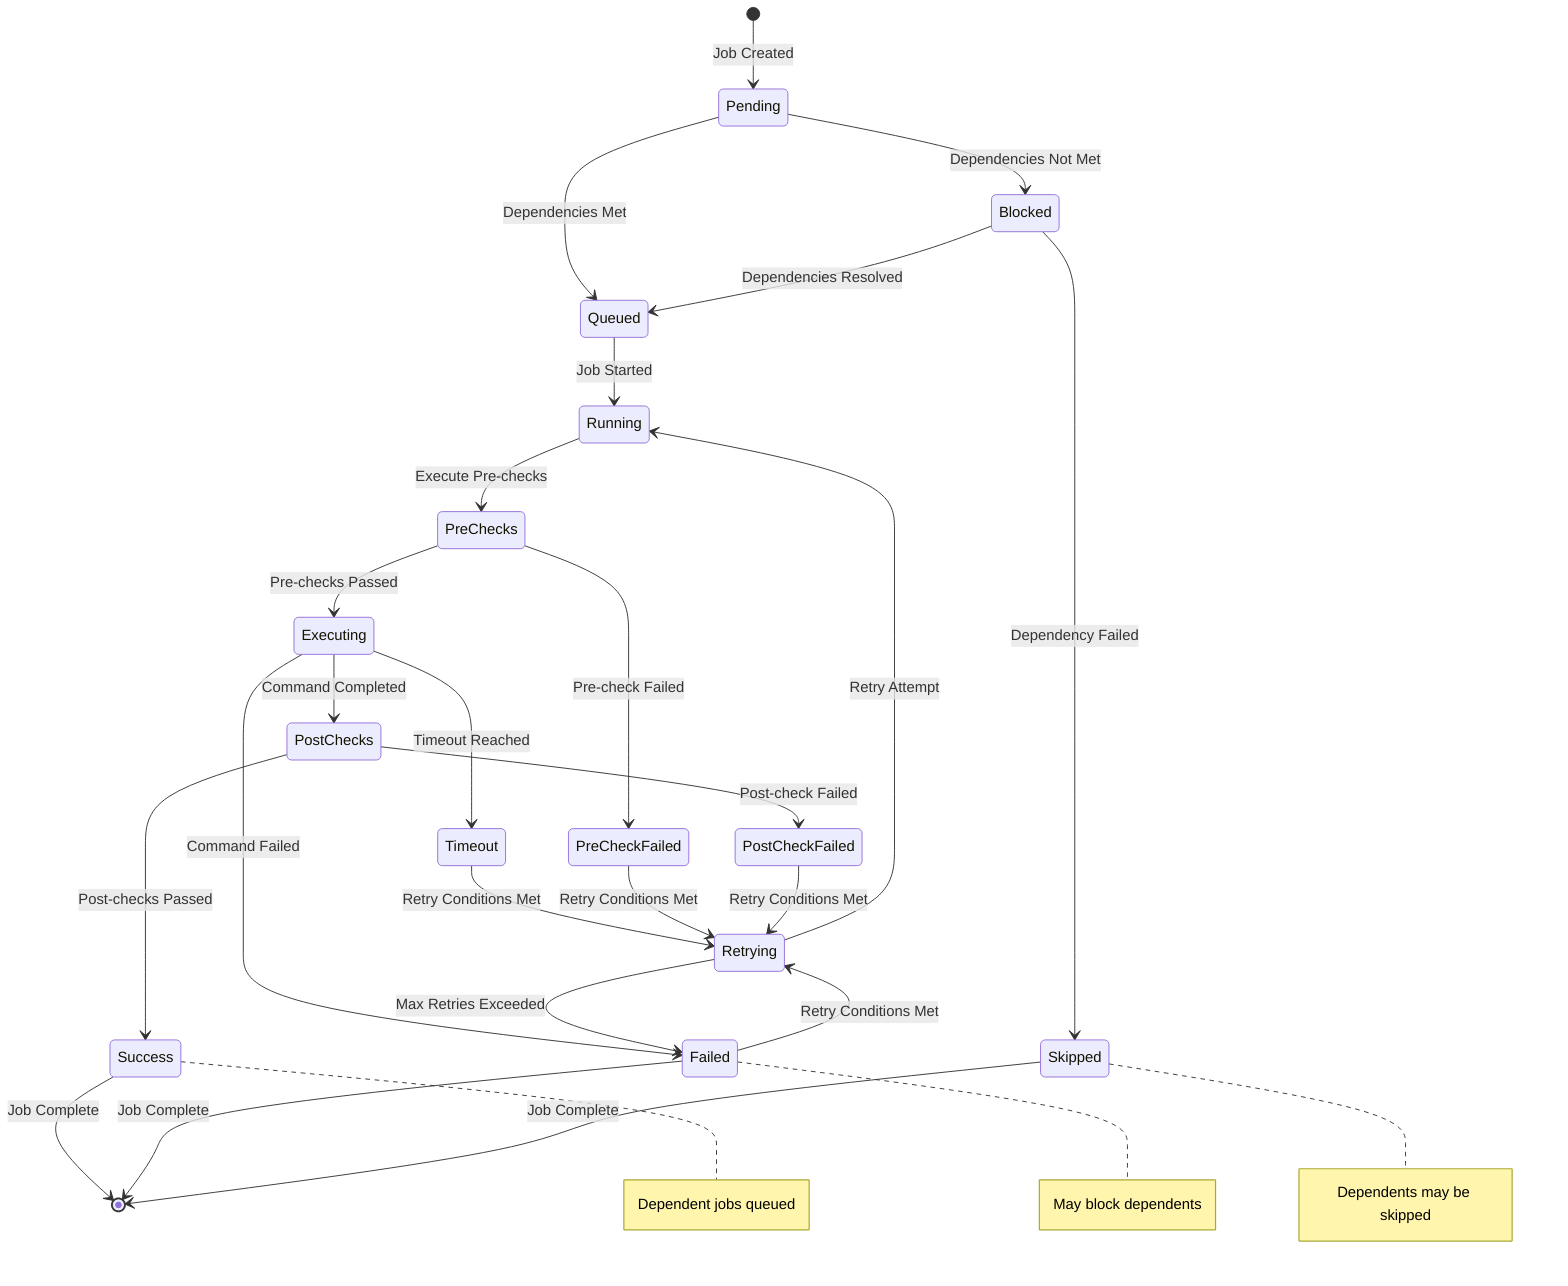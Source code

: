 stateDiagram-v2
    [*] --> Pending: Job Created
    
    Pending --> Queued: Dependencies Met
    Pending --> Blocked: Dependencies Not Met
    
    Blocked --> Queued: Dependencies Resolved
    Blocked --> Skipped: Dependency Failed
    
    Queued --> Running: Job Started
    
    Running --> PreChecks: Execute Pre-checks
    PreChecks --> PreCheckFailed: Pre-check Failed
    PreChecks --> Executing: Pre-checks Passed
    
    Executing --> PostChecks: Command Completed
    Executing --> Failed: Command Failed
    Executing --> Timeout: Timeout Reached
    
    PostChecks --> Success: Post-checks Passed
    PostChecks --> PostCheckFailed: Post-check Failed
    
    Failed --> Retrying: Retry Conditions Met
    Timeout --> Retrying: Retry Conditions Met
    PreCheckFailed --> Retrying: Retry Conditions Met
    PostCheckFailed --> Retrying: Retry Conditions Met
    
    Retrying --> Running: Retry Attempt
    Retrying --> Failed: Max Retries Exceeded
    
    Success --> [*]: Job Complete
    Failed --> [*]: Job Complete
    Skipped --> [*]: Job Complete
    
    note right of Success: Dependent jobs queued
    note right of Failed: May block dependents
    note right of Skipped: Dependents may be skipped